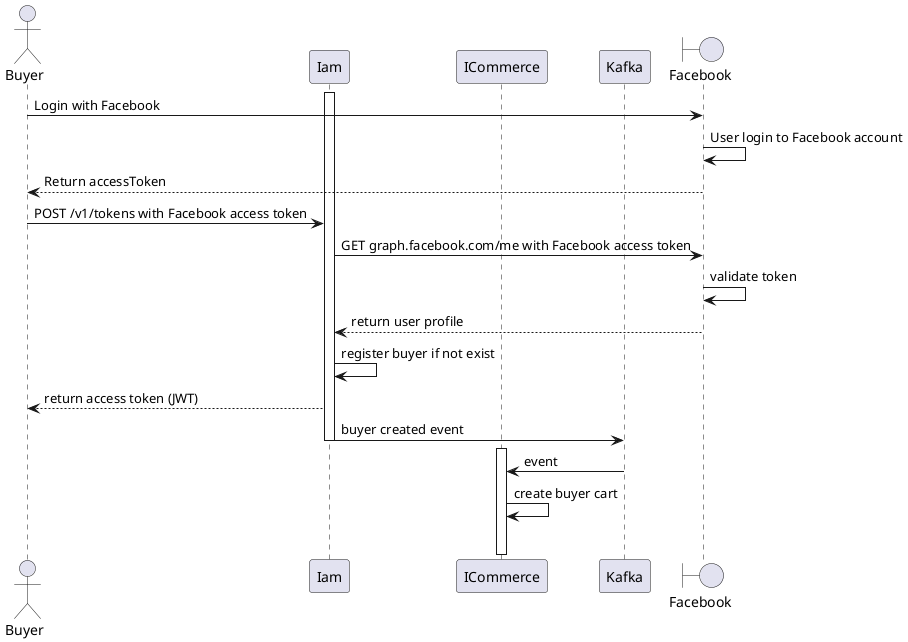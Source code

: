 @startuml

' It is used with ||| to avoid issue: activation is not working correctly with message to itself
!pragma teoz true

''''''''''''''''''''''' Declare PlantUML participants - Begin '''''''''''''''''''''''
actor Buyer
participant Iam
participant ICommerce
participant Kafka
boundary Facebook
''''''''''''''''''''''' Declare PlantUML participants - End '''''''''''''''''''''''


''''''''''''''''''''''' Define PlantUML functions - Begin '''''''''''''''''''''''
''''''''''''''''''''''' Define PlantUML functions - End '''''''''''''''''''''''


''''''''''''''''''''''' login - Begin '''''''''''''''''''''''
activate Iam
Buyer -> Facebook: Login with Facebook
Facebook->Facebook: User login to Facebook account
Buyer <--Facebook: Return accessToken
Buyer -> Iam: POST /v1/tokens with Facebook access token
Iam->Facebook: GET graph.facebook.com/me with Facebook access token
Facebook->Facebook: validate token
Iam <-- Facebook: return user profile
Iam -> Iam: register buyer if not exist
Buyer <--Iam: return access token (JWT)
Iam -> Kafka: buyer created event
deactivate Iam
activate ICommerce
Kafka -> ICommerce: event
ICommerce -> ICommerce: create buyer cart
|||
deactivate ICommerce

''''''''''''''''''''''' login - End '''''''''''''''''''''''
@enduml

